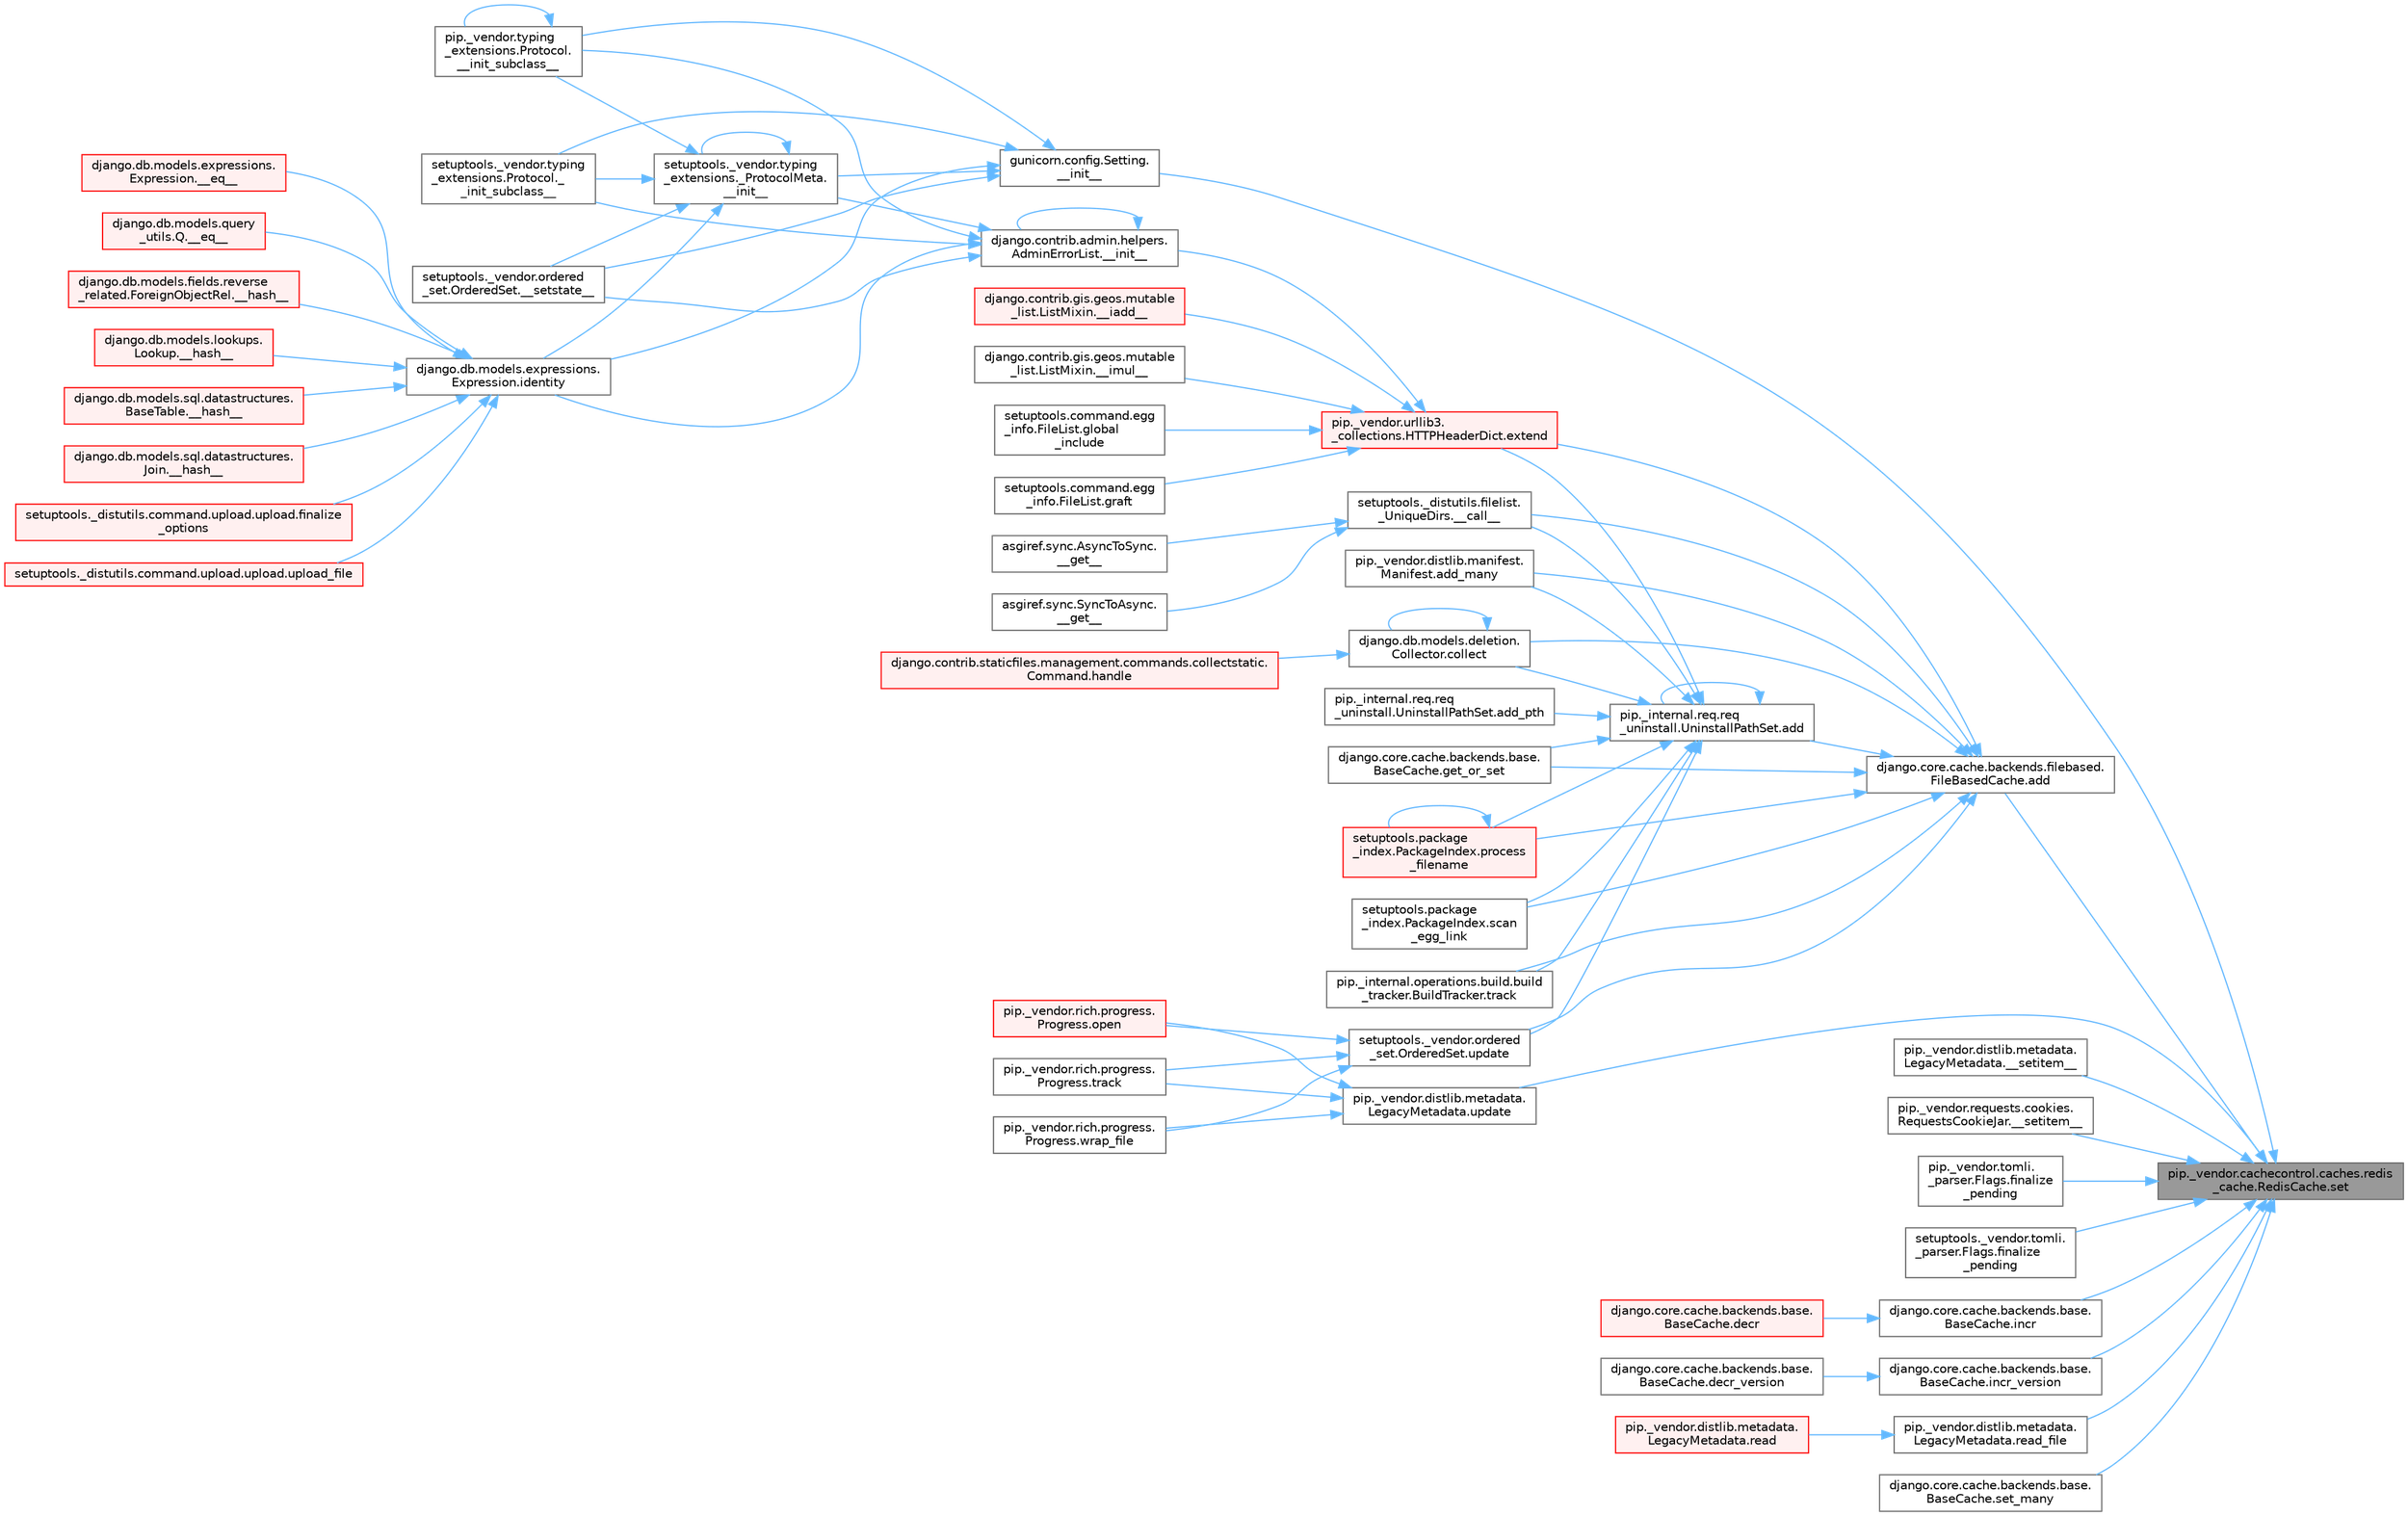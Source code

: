 digraph "pip._vendor.cachecontrol.caches.redis_cache.RedisCache.set"
{
 // LATEX_PDF_SIZE
  bgcolor="transparent";
  edge [fontname=Helvetica,fontsize=10,labelfontname=Helvetica,labelfontsize=10];
  node [fontname=Helvetica,fontsize=10,shape=box,height=0.2,width=0.4];
  rankdir="RL";
  Node1 [id="Node000001",label="pip._vendor.cachecontrol.caches.redis\l_cache.RedisCache.set",height=0.2,width=0.4,color="gray40", fillcolor="grey60", style="filled", fontcolor="black",tooltip=" "];
  Node1 -> Node2 [id="edge1_Node000001_Node000002",dir="back",color="steelblue1",style="solid",tooltip=" "];
  Node2 [id="Node000002",label="gunicorn.config.Setting.\l__init__",height=0.2,width=0.4,color="grey40", fillcolor="white", style="filled",URL="$classgunicorn_1_1config_1_1_setting.html#aca1cb2d38bdd9b92194f85913daaaa53",tooltip=" "];
  Node2 -> Node3 [id="edge2_Node000002_Node000003",dir="back",color="steelblue1",style="solid",tooltip=" "];
  Node3 [id="Node000003",label="setuptools._vendor.typing\l_extensions._ProtocolMeta.\l__init__",height=0.2,width=0.4,color="grey40", fillcolor="white", style="filled",URL="$classsetuptools_1_1__vendor_1_1typing__extensions_1_1___protocol_meta.html#a7bbaff8ac6d19534b46bca363ee0b43a",tooltip=" "];
  Node3 -> Node3 [id="edge3_Node000003_Node000003",dir="back",color="steelblue1",style="solid",tooltip=" "];
  Node3 -> Node4 [id="edge4_Node000003_Node000004",dir="back",color="steelblue1",style="solid",tooltip=" "];
  Node4 [id="Node000004",label="pip._vendor.typing\l_extensions.Protocol.\l__init_subclass__",height=0.2,width=0.4,color="grey40", fillcolor="white", style="filled",URL="$classpip_1_1__vendor_1_1typing__extensions_1_1_protocol.html#a2916efc86cebb8aba6deb7fd30b33988",tooltip=" "];
  Node4 -> Node4 [id="edge5_Node000004_Node000004",dir="back",color="steelblue1",style="solid",tooltip=" "];
  Node3 -> Node5 [id="edge6_Node000003_Node000005",dir="back",color="steelblue1",style="solid",tooltip=" "];
  Node5 [id="Node000005",label="setuptools._vendor.typing\l_extensions.Protocol._\l_init_subclass__",height=0.2,width=0.4,color="grey40", fillcolor="white", style="filled",URL="$classsetuptools_1_1__vendor_1_1typing__extensions_1_1_protocol.html#ac6cbebc092a4724ab3704c5334059874",tooltip=" "];
  Node3 -> Node6 [id="edge7_Node000003_Node000006",dir="back",color="steelblue1",style="solid",tooltip=" "];
  Node6 [id="Node000006",label="setuptools._vendor.ordered\l_set.OrderedSet.__setstate__",height=0.2,width=0.4,color="grey40", fillcolor="white", style="filled",URL="$classsetuptools_1_1__vendor_1_1ordered__set_1_1_ordered_set.html#aa7f7de9d987829525d06db565fe1b4a1",tooltip=" "];
  Node3 -> Node7 [id="edge8_Node000003_Node000007",dir="back",color="steelblue1",style="solid",tooltip=" "];
  Node7 [id="Node000007",label="django.db.models.expressions.\lExpression.identity",height=0.2,width=0.4,color="grey40", fillcolor="white", style="filled",URL="$classdjango_1_1db_1_1models_1_1expressions_1_1_expression.html#a10048810b5eb8641acf3bc150731b925",tooltip=" "];
  Node7 -> Node8 [id="edge9_Node000007_Node000008",dir="back",color="steelblue1",style="solid",tooltip=" "];
  Node8 [id="Node000008",label="django.db.models.expressions.\lExpression.__eq__",height=0.2,width=0.4,color="red", fillcolor="#FFF0F0", style="filled",URL="$classdjango_1_1db_1_1models_1_1expressions_1_1_expression.html#adb4c2940b4e88b38771aac46593315e1",tooltip=" "];
  Node7 -> Node17 [id="edge10_Node000007_Node000017",dir="back",color="steelblue1",style="solid",tooltip=" "];
  Node17 [id="Node000017",label="django.db.models.query\l_utils.Q.__eq__",height=0.2,width=0.4,color="red", fillcolor="#FFF0F0", style="filled",URL="$classdjango_1_1db_1_1models_1_1query__utils_1_1_q.html#aa83c3e0a1d5257be65a946fcc4baf58a",tooltip=" "];
  Node7 -> Node18 [id="edge11_Node000007_Node000018",dir="back",color="steelblue1",style="solid",tooltip=" "];
  Node18 [id="Node000018",label="django.db.models.fields.reverse\l_related.ForeignObjectRel.__hash__",height=0.2,width=0.4,color="red", fillcolor="#FFF0F0", style="filled",URL="$classdjango_1_1db_1_1models_1_1fields_1_1reverse__related_1_1_foreign_object_rel.html#aa0478c97c51638ebbe5b348c9ace7a13",tooltip=" "];
  Node7 -> Node21 [id="edge12_Node000007_Node000021",dir="back",color="steelblue1",style="solid",tooltip=" "];
  Node21 [id="Node000021",label="django.db.models.lookups.\lLookup.__hash__",height=0.2,width=0.4,color="red", fillcolor="#FFF0F0", style="filled",URL="$classdjango_1_1db_1_1models_1_1lookups_1_1_lookup.html#a05201ecef16ee5ad8c9a403b7ebbc268",tooltip=" "];
  Node7 -> Node22 [id="edge13_Node000007_Node000022",dir="back",color="steelblue1",style="solid",tooltip=" "];
  Node22 [id="Node000022",label="django.db.models.sql.datastructures.\lBaseTable.__hash__",height=0.2,width=0.4,color="red", fillcolor="#FFF0F0", style="filled",URL="$classdjango_1_1db_1_1models_1_1sql_1_1datastructures_1_1_base_table.html#aebcfbba4343eb7a1520718b608feaaa6",tooltip=" "];
  Node7 -> Node23 [id="edge14_Node000007_Node000023",dir="back",color="steelblue1",style="solid",tooltip=" "];
  Node23 [id="Node000023",label="django.db.models.sql.datastructures.\lJoin.__hash__",height=0.2,width=0.4,color="red", fillcolor="#FFF0F0", style="filled",URL="$classdjango_1_1db_1_1models_1_1sql_1_1datastructures_1_1_join.html#adcb5282598b4e04b92f6bd262f0d360c",tooltip=" "];
  Node7 -> Node24 [id="edge15_Node000007_Node000024",dir="back",color="steelblue1",style="solid",tooltip=" "];
  Node24 [id="Node000024",label="setuptools._distutils.command.upload.upload.finalize\l_options",height=0.2,width=0.4,color="red", fillcolor="#FFF0F0", style="filled",URL="$classsetuptools_1_1__distutils_1_1command_1_1upload_1_1upload.html#a9c94c240a676c164b8b18a141bc48c4c",tooltip=" "];
  Node7 -> Node31 [id="edge16_Node000007_Node000031",dir="back",color="steelblue1",style="solid",tooltip=" "];
  Node31 [id="Node000031",label="setuptools._distutils.command.upload.upload.upload_file",height=0.2,width=0.4,color="red", fillcolor="#FFF0F0", style="filled",URL="$classsetuptools_1_1__distutils_1_1command_1_1upload_1_1upload.html#aa7d9089079f68edc3d38061fcc04211f",tooltip=" "];
  Node2 -> Node4 [id="edge17_Node000002_Node000004",dir="back",color="steelblue1",style="solid",tooltip=" "];
  Node2 -> Node5 [id="edge18_Node000002_Node000005",dir="back",color="steelblue1",style="solid",tooltip=" "];
  Node2 -> Node6 [id="edge19_Node000002_Node000006",dir="back",color="steelblue1",style="solid",tooltip=" "];
  Node2 -> Node7 [id="edge20_Node000002_Node000007",dir="back",color="steelblue1",style="solid",tooltip=" "];
  Node1 -> Node34 [id="edge21_Node000001_Node000034",dir="back",color="steelblue1",style="solid",tooltip=" "];
  Node34 [id="Node000034",label="pip._vendor.distlib.metadata.\lLegacyMetadata.__setitem__",height=0.2,width=0.4,color="grey40", fillcolor="white", style="filled",URL="$classpip_1_1__vendor_1_1distlib_1_1metadata_1_1_legacy_metadata.html#ab82e88a698ec57bd9f8ac873948a3802",tooltip=" "];
  Node1 -> Node35 [id="edge22_Node000001_Node000035",dir="back",color="steelblue1",style="solid",tooltip=" "];
  Node35 [id="Node000035",label="pip._vendor.requests.cookies.\lRequestsCookieJar.__setitem__",height=0.2,width=0.4,color="grey40", fillcolor="white", style="filled",URL="$classpip_1_1__vendor_1_1requests_1_1cookies_1_1_requests_cookie_jar.html#a795f42fede709c520cc7c2452cdceeb9",tooltip=" "];
  Node1 -> Node36 [id="edge23_Node000001_Node000036",dir="back",color="steelblue1",style="solid",tooltip=" "];
  Node36 [id="Node000036",label="django.core.cache.backends.filebased.\lFileBasedCache.add",height=0.2,width=0.4,color="grey40", fillcolor="white", style="filled",URL="$classdjango_1_1core_1_1cache_1_1backends_1_1filebased_1_1_file_based_cache.html#a2f380fb404bde29c82c6169465ee1391",tooltip=" "];
  Node36 -> Node37 [id="edge24_Node000036_Node000037",dir="back",color="steelblue1",style="solid",tooltip=" "];
  Node37 [id="Node000037",label="setuptools._distutils.filelist.\l_UniqueDirs.__call__",height=0.2,width=0.4,color="grey40", fillcolor="white", style="filled",URL="$classsetuptools_1_1__distutils_1_1filelist_1_1___unique_dirs.html#ae93f93be227a359a5acb33f43588be38",tooltip=" "];
  Node37 -> Node38 [id="edge25_Node000037_Node000038",dir="back",color="steelblue1",style="solid",tooltip=" "];
  Node38 [id="Node000038",label="asgiref.sync.AsyncToSync.\l__get__",height=0.2,width=0.4,color="grey40", fillcolor="white", style="filled",URL="$classasgiref_1_1sync_1_1_async_to_sync.html#a23e9ef7a73da98dad9e3f4e65846969b",tooltip=" "];
  Node37 -> Node39 [id="edge26_Node000037_Node000039",dir="back",color="steelblue1",style="solid",tooltip=" "];
  Node39 [id="Node000039",label="asgiref.sync.SyncToAsync.\l__get__",height=0.2,width=0.4,color="grey40", fillcolor="white", style="filled",URL="$classasgiref_1_1sync_1_1_sync_to_async.html#aebdfbe3f01079a529fd2f39810597381",tooltip=" "];
  Node36 -> Node40 [id="edge27_Node000036_Node000040",dir="back",color="steelblue1",style="solid",tooltip=" "];
  Node40 [id="Node000040",label="pip._internal.req.req\l_uninstall.UninstallPathSet.add",height=0.2,width=0.4,color="grey40", fillcolor="white", style="filled",URL="$classpip_1_1__internal_1_1req_1_1req__uninstall_1_1_uninstall_path_set.html#ad34a919f45b9c89e6b0d59ec0d24ba4c",tooltip=" "];
  Node40 -> Node37 [id="edge28_Node000040_Node000037",dir="back",color="steelblue1",style="solid",tooltip=" "];
  Node40 -> Node40 [id="edge29_Node000040_Node000040",dir="back",color="steelblue1",style="solid",tooltip=" "];
  Node40 -> Node41 [id="edge30_Node000040_Node000041",dir="back",color="steelblue1",style="solid",tooltip=" "];
  Node41 [id="Node000041",label="pip._vendor.distlib.manifest.\lManifest.add_many",height=0.2,width=0.4,color="grey40", fillcolor="white", style="filled",URL="$classpip_1_1__vendor_1_1distlib_1_1manifest_1_1_manifest.html#aedd3a1430fdbbc656b0c203b798ad944",tooltip=" "];
  Node40 -> Node42 [id="edge31_Node000040_Node000042",dir="back",color="steelblue1",style="solid",tooltip=" "];
  Node42 [id="Node000042",label="pip._internal.req.req\l_uninstall.UninstallPathSet.add_pth",height=0.2,width=0.4,color="grey40", fillcolor="white", style="filled",URL="$classpip_1_1__internal_1_1req_1_1req__uninstall_1_1_uninstall_path_set.html#acb8c02978237383b83ebcb96f5892418",tooltip=" "];
  Node40 -> Node43 [id="edge32_Node000040_Node000043",dir="back",color="steelblue1",style="solid",tooltip=" "];
  Node43 [id="Node000043",label="django.db.models.deletion.\lCollector.collect",height=0.2,width=0.4,color="grey40", fillcolor="white", style="filled",URL="$classdjango_1_1db_1_1models_1_1deletion_1_1_collector.html#ae6d2a061dcb129755a51ced6ab45edad",tooltip=" "];
  Node43 -> Node43 [id="edge33_Node000043_Node000043",dir="back",color="steelblue1",style="solid",tooltip=" "];
  Node43 -> Node44 [id="edge34_Node000043_Node000044",dir="back",color="steelblue1",style="solid",tooltip=" "];
  Node44 [id="Node000044",label="django.contrib.staticfiles.management.commands.collectstatic.\lCommand.handle",height=0.2,width=0.4,color="red", fillcolor="#FFF0F0", style="filled",URL="$classdjango_1_1contrib_1_1staticfiles_1_1management_1_1commands_1_1collectstatic_1_1_command.html#a77042fe151f5e5c26990bdd187c9f21e",tooltip=" "];
  Node40 -> Node272 [id="edge35_Node000040_Node000272",dir="back",color="steelblue1",style="solid",tooltip=" "];
  Node272 [id="Node000272",label="pip._vendor.urllib3.\l_collections.HTTPHeaderDict.extend",height=0.2,width=0.4,color="red", fillcolor="#FFF0F0", style="filled",URL="$classpip_1_1__vendor_1_1urllib3_1_1__collections_1_1_h_t_t_p_header_dict.html#a2e1d7729c6ade1c90e37914063295d1f",tooltip=" "];
  Node272 -> Node273 [id="edge36_Node000272_Node000273",dir="back",color="steelblue1",style="solid",tooltip=" "];
  Node273 [id="Node000273",label="django.contrib.gis.geos.mutable\l_list.ListMixin.__iadd__",height=0.2,width=0.4,color="red", fillcolor="#FFF0F0", style="filled",URL="$classdjango_1_1contrib_1_1gis_1_1geos_1_1mutable__list_1_1_list_mixin.html#a892ce7a768206faf1d6150c2d2faf64f",tooltip=" "];
  Node272 -> Node275 [id="edge37_Node000272_Node000275",dir="back",color="steelblue1",style="solid",tooltip=" "];
  Node275 [id="Node000275",label="django.contrib.gis.geos.mutable\l_list.ListMixin.__imul__",height=0.2,width=0.4,color="grey40", fillcolor="white", style="filled",URL="$classdjango_1_1contrib_1_1gis_1_1geos_1_1mutable__list_1_1_list_mixin.html#aa1f26122b3cd1330a9489e8efd2b7ecf",tooltip=" "];
  Node272 -> Node276 [id="edge38_Node000272_Node000276",dir="back",color="steelblue1",style="solid",tooltip=" "];
  Node276 [id="Node000276",label="django.contrib.admin.helpers.\lAdminErrorList.__init__",height=0.2,width=0.4,color="grey40", fillcolor="white", style="filled",URL="$classdjango_1_1contrib_1_1admin_1_1helpers_1_1_admin_error_list.html#a5878563f6cf5f204f1ad08384fe02b52",tooltip=" "];
  Node276 -> Node276 [id="edge39_Node000276_Node000276",dir="back",color="steelblue1",style="solid",tooltip=" "];
  Node276 -> Node3 [id="edge40_Node000276_Node000003",dir="back",color="steelblue1",style="solid",tooltip=" "];
  Node276 -> Node4 [id="edge41_Node000276_Node000004",dir="back",color="steelblue1",style="solid",tooltip=" "];
  Node276 -> Node5 [id="edge42_Node000276_Node000005",dir="back",color="steelblue1",style="solid",tooltip=" "];
  Node276 -> Node6 [id="edge43_Node000276_Node000006",dir="back",color="steelblue1",style="solid",tooltip=" "];
  Node276 -> Node7 [id="edge44_Node000276_Node000007",dir="back",color="steelblue1",style="solid",tooltip=" "];
  Node272 -> Node277 [id="edge45_Node000272_Node000277",dir="back",color="steelblue1",style="solid",tooltip=" "];
  Node277 [id="Node000277",label="setuptools.command.egg\l_info.FileList.global\l_include",height=0.2,width=0.4,color="grey40", fillcolor="white", style="filled",URL="$classsetuptools_1_1command_1_1egg__info_1_1_file_list.html#aadac1c6cd8f0f3ca32ae942964571e54",tooltip=" "];
  Node272 -> Node278 [id="edge46_Node000272_Node000278",dir="back",color="steelblue1",style="solid",tooltip=" "];
  Node278 [id="Node000278",label="setuptools.command.egg\l_info.FileList.graft",height=0.2,width=0.4,color="grey40", fillcolor="white", style="filled",URL="$classsetuptools_1_1command_1_1egg__info_1_1_file_list.html#a9c1fb7dd83a4e7a24412a3a265fbc102",tooltip=" "];
  Node40 -> Node752 [id="edge47_Node000040_Node000752",dir="back",color="steelblue1",style="solid",tooltip=" "];
  Node752 [id="Node000752",label="django.core.cache.backends.base.\lBaseCache.get_or_set",height=0.2,width=0.4,color="grey40", fillcolor="white", style="filled",URL="$classdjango_1_1core_1_1cache_1_1backends_1_1base_1_1_base_cache.html#ac478d532b4c2b74987f49ff8291e5343",tooltip=" "];
  Node40 -> Node753 [id="edge48_Node000040_Node000753",dir="back",color="steelblue1",style="solid",tooltip=" "];
  Node753 [id="Node000753",label="setuptools.package\l_index.PackageIndex.process\l_filename",height=0.2,width=0.4,color="red", fillcolor="#FFF0F0", style="filled",URL="$classsetuptools_1_1package__index_1_1_package_index.html#ab04da07ff3d457892f53ca1e671514cc",tooltip=" "];
  Node753 -> Node753 [id="edge49_Node000753_Node000753",dir="back",color="steelblue1",style="solid",tooltip=" "];
  Node40 -> Node762 [id="edge50_Node000040_Node000762",dir="back",color="steelblue1",style="solid",tooltip=" "];
  Node762 [id="Node000762",label="setuptools.package\l_index.PackageIndex.scan\l_egg_link",height=0.2,width=0.4,color="grey40", fillcolor="white", style="filled",URL="$classsetuptools_1_1package__index_1_1_package_index.html#a96dd6026fe8fc64412e12229e6188bc6",tooltip=" "];
  Node40 -> Node763 [id="edge51_Node000040_Node000763",dir="back",color="steelblue1",style="solid",tooltip=" "];
  Node763 [id="Node000763",label="pip._internal.operations.build.build\l_tracker.BuildTracker.track",height=0.2,width=0.4,color="grey40", fillcolor="white", style="filled",URL="$classpip_1_1__internal_1_1operations_1_1build_1_1build__tracker_1_1_build_tracker.html#a394d42a69664a5949488bfdfa79a8a1d",tooltip=" "];
  Node40 -> Node764 [id="edge52_Node000040_Node000764",dir="back",color="steelblue1",style="solid",tooltip=" "];
  Node764 [id="Node000764",label="setuptools._vendor.ordered\l_set.OrderedSet.update",height=0.2,width=0.4,color="grey40", fillcolor="white", style="filled",URL="$classsetuptools_1_1__vendor_1_1ordered__set_1_1_ordered_set.html#ad65452f0c741c86dce23bcba0a55c04e",tooltip=" "];
  Node764 -> Node95 [id="edge53_Node000764_Node000095",dir="back",color="steelblue1",style="solid",tooltip=" "];
  Node95 [id="Node000095",label="pip._vendor.rich.progress.\lProgress.open",height=0.2,width=0.4,color="red", fillcolor="#FFF0F0", style="filled",URL="$classpip_1_1__vendor_1_1rich_1_1progress_1_1_progress.html#a204bface9fc63d04e72844b751bcd8e3",tooltip=" "];
  Node764 -> Node576 [id="edge54_Node000764_Node000576",dir="back",color="steelblue1",style="solid",tooltip=" "];
  Node576 [id="Node000576",label="pip._vendor.rich.progress.\lProgress.track",height=0.2,width=0.4,color="grey40", fillcolor="white", style="filled",URL="$classpip_1_1__vendor_1_1rich_1_1progress_1_1_progress.html#aee9ea5592b98f74ebb5acb76bc499601",tooltip=" "];
  Node764 -> Node577 [id="edge55_Node000764_Node000577",dir="back",color="steelblue1",style="solid",tooltip=" "];
  Node577 [id="Node000577",label="pip._vendor.rich.progress.\lProgress.wrap_file",height=0.2,width=0.4,color="grey40", fillcolor="white", style="filled",URL="$classpip_1_1__vendor_1_1rich_1_1progress_1_1_progress.html#a53efbf901b66a0000b6d3fd0c53250be",tooltip=" "];
  Node36 -> Node41 [id="edge56_Node000036_Node000041",dir="back",color="steelblue1",style="solid",tooltip=" "];
  Node36 -> Node43 [id="edge57_Node000036_Node000043",dir="back",color="steelblue1",style="solid",tooltip=" "];
  Node36 -> Node272 [id="edge58_Node000036_Node000272",dir="back",color="steelblue1",style="solid",tooltip=" "];
  Node36 -> Node752 [id="edge59_Node000036_Node000752",dir="back",color="steelblue1",style="solid",tooltip=" "];
  Node36 -> Node753 [id="edge60_Node000036_Node000753",dir="back",color="steelblue1",style="solid",tooltip=" "];
  Node36 -> Node762 [id="edge61_Node000036_Node000762",dir="back",color="steelblue1",style="solid",tooltip=" "];
  Node36 -> Node763 [id="edge62_Node000036_Node000763",dir="back",color="steelblue1",style="solid",tooltip=" "];
  Node36 -> Node764 [id="edge63_Node000036_Node000764",dir="back",color="steelblue1",style="solid",tooltip=" "];
  Node1 -> Node786 [id="edge64_Node000001_Node000786",dir="back",color="steelblue1",style="solid",tooltip=" "];
  Node786 [id="Node000786",label="pip._vendor.tomli.\l_parser.Flags.finalize\l_pending",height=0.2,width=0.4,color="grey40", fillcolor="white", style="filled",URL="$classpip_1_1__vendor_1_1tomli_1_1__parser_1_1_flags.html#a1930c0bd50ceafa1db786d83b8cccd4a",tooltip=" "];
  Node1 -> Node787 [id="edge65_Node000001_Node000787",dir="back",color="steelblue1",style="solid",tooltip=" "];
  Node787 [id="Node000787",label="setuptools._vendor.tomli.\l_parser.Flags.finalize\l_pending",height=0.2,width=0.4,color="grey40", fillcolor="white", style="filled",URL="$classsetuptools_1_1__vendor_1_1tomli_1_1__parser_1_1_flags.html#a5d7c62898586672de935990ed6f4a7e1",tooltip=" "];
  Node1 -> Node788 [id="edge66_Node000001_Node000788",dir="back",color="steelblue1",style="solid",tooltip=" "];
  Node788 [id="Node000788",label="django.core.cache.backends.base.\lBaseCache.incr",height=0.2,width=0.4,color="grey40", fillcolor="white", style="filled",URL="$classdjango_1_1core_1_1cache_1_1backends_1_1base_1_1_base_cache.html#ab502f06a18e16d3d1495fdf1dca28831",tooltip=" "];
  Node788 -> Node789 [id="edge67_Node000788_Node000789",dir="back",color="steelblue1",style="solid",tooltip=" "];
  Node789 [id="Node000789",label="django.core.cache.backends.base.\lBaseCache.decr",height=0.2,width=0.4,color="red", fillcolor="#FFF0F0", style="filled",URL="$classdjango_1_1core_1_1cache_1_1backends_1_1base_1_1_base_cache.html#abf791b174fbbbaf6694afb37b9f5d8c5",tooltip=" "];
  Node1 -> Node316 [id="edge68_Node000001_Node000316",dir="back",color="steelblue1",style="solid",tooltip=" "];
  Node316 [id="Node000316",label="django.core.cache.backends.base.\lBaseCache.incr_version",height=0.2,width=0.4,color="grey40", fillcolor="white", style="filled",URL="$classdjango_1_1core_1_1cache_1_1backends_1_1base_1_1_base_cache.html#a3ac7d74ffcfca67e2afee86ecf858b34",tooltip=" "];
  Node316 -> Node317 [id="edge69_Node000316_Node000317",dir="back",color="steelblue1",style="solid",tooltip=" "];
  Node317 [id="Node000317",label="django.core.cache.backends.base.\lBaseCache.decr_version",height=0.2,width=0.4,color="grey40", fillcolor="white", style="filled",URL="$classdjango_1_1core_1_1cache_1_1backends_1_1base_1_1_base_cache.html#a26e7d5f60e8c6180922a5ece9fca51ef",tooltip=" "];
  Node1 -> Node791 [id="edge70_Node000001_Node000791",dir="back",color="steelblue1",style="solid",tooltip=" "];
  Node791 [id="Node000791",label="pip._vendor.distlib.metadata.\lLegacyMetadata.read_file",height=0.2,width=0.4,color="grey40", fillcolor="white", style="filled",URL="$classpip_1_1__vendor_1_1distlib_1_1metadata_1_1_legacy_metadata.html#ab45a644b4204b8e049a9584d0be7193e",tooltip=" "];
  Node791 -> Node792 [id="edge71_Node000791_Node000792",dir="back",color="steelblue1",style="solid",tooltip=" "];
  Node792 [id="Node000792",label="pip._vendor.distlib.metadata.\lLegacyMetadata.read",height=0.2,width=0.4,color="red", fillcolor="#FFF0F0", style="filled",URL="$classpip_1_1__vendor_1_1distlib_1_1metadata_1_1_legacy_metadata.html#a5473003d19554803bc6f7f4af863060f",tooltip=" "];
  Node1 -> Node1148 [id="edge72_Node000001_Node001148",dir="back",color="steelblue1",style="solid",tooltip=" "];
  Node1148 [id="Node001148",label="django.core.cache.backends.base.\lBaseCache.set_many",height=0.2,width=0.4,color="grey40", fillcolor="white", style="filled",URL="$classdjango_1_1core_1_1cache_1_1backends_1_1base_1_1_base_cache.html#a148a79bde32c256a462b4a55b1d8b659",tooltip=" "];
  Node1 -> Node1149 [id="edge73_Node000001_Node001149",dir="back",color="steelblue1",style="solid",tooltip=" "];
  Node1149 [id="Node001149",label="pip._vendor.distlib.metadata.\lLegacyMetadata.update",height=0.2,width=0.4,color="grey40", fillcolor="white", style="filled",URL="$classpip_1_1__vendor_1_1distlib_1_1metadata_1_1_legacy_metadata.html#aefa482c1aa5db626eda875a4a1941995",tooltip=" "];
  Node1149 -> Node95 [id="edge74_Node001149_Node000095",dir="back",color="steelblue1",style="solid",tooltip=" "];
  Node1149 -> Node576 [id="edge75_Node001149_Node000576",dir="back",color="steelblue1",style="solid",tooltip=" "];
  Node1149 -> Node577 [id="edge76_Node001149_Node000577",dir="back",color="steelblue1",style="solid",tooltip=" "];
}
